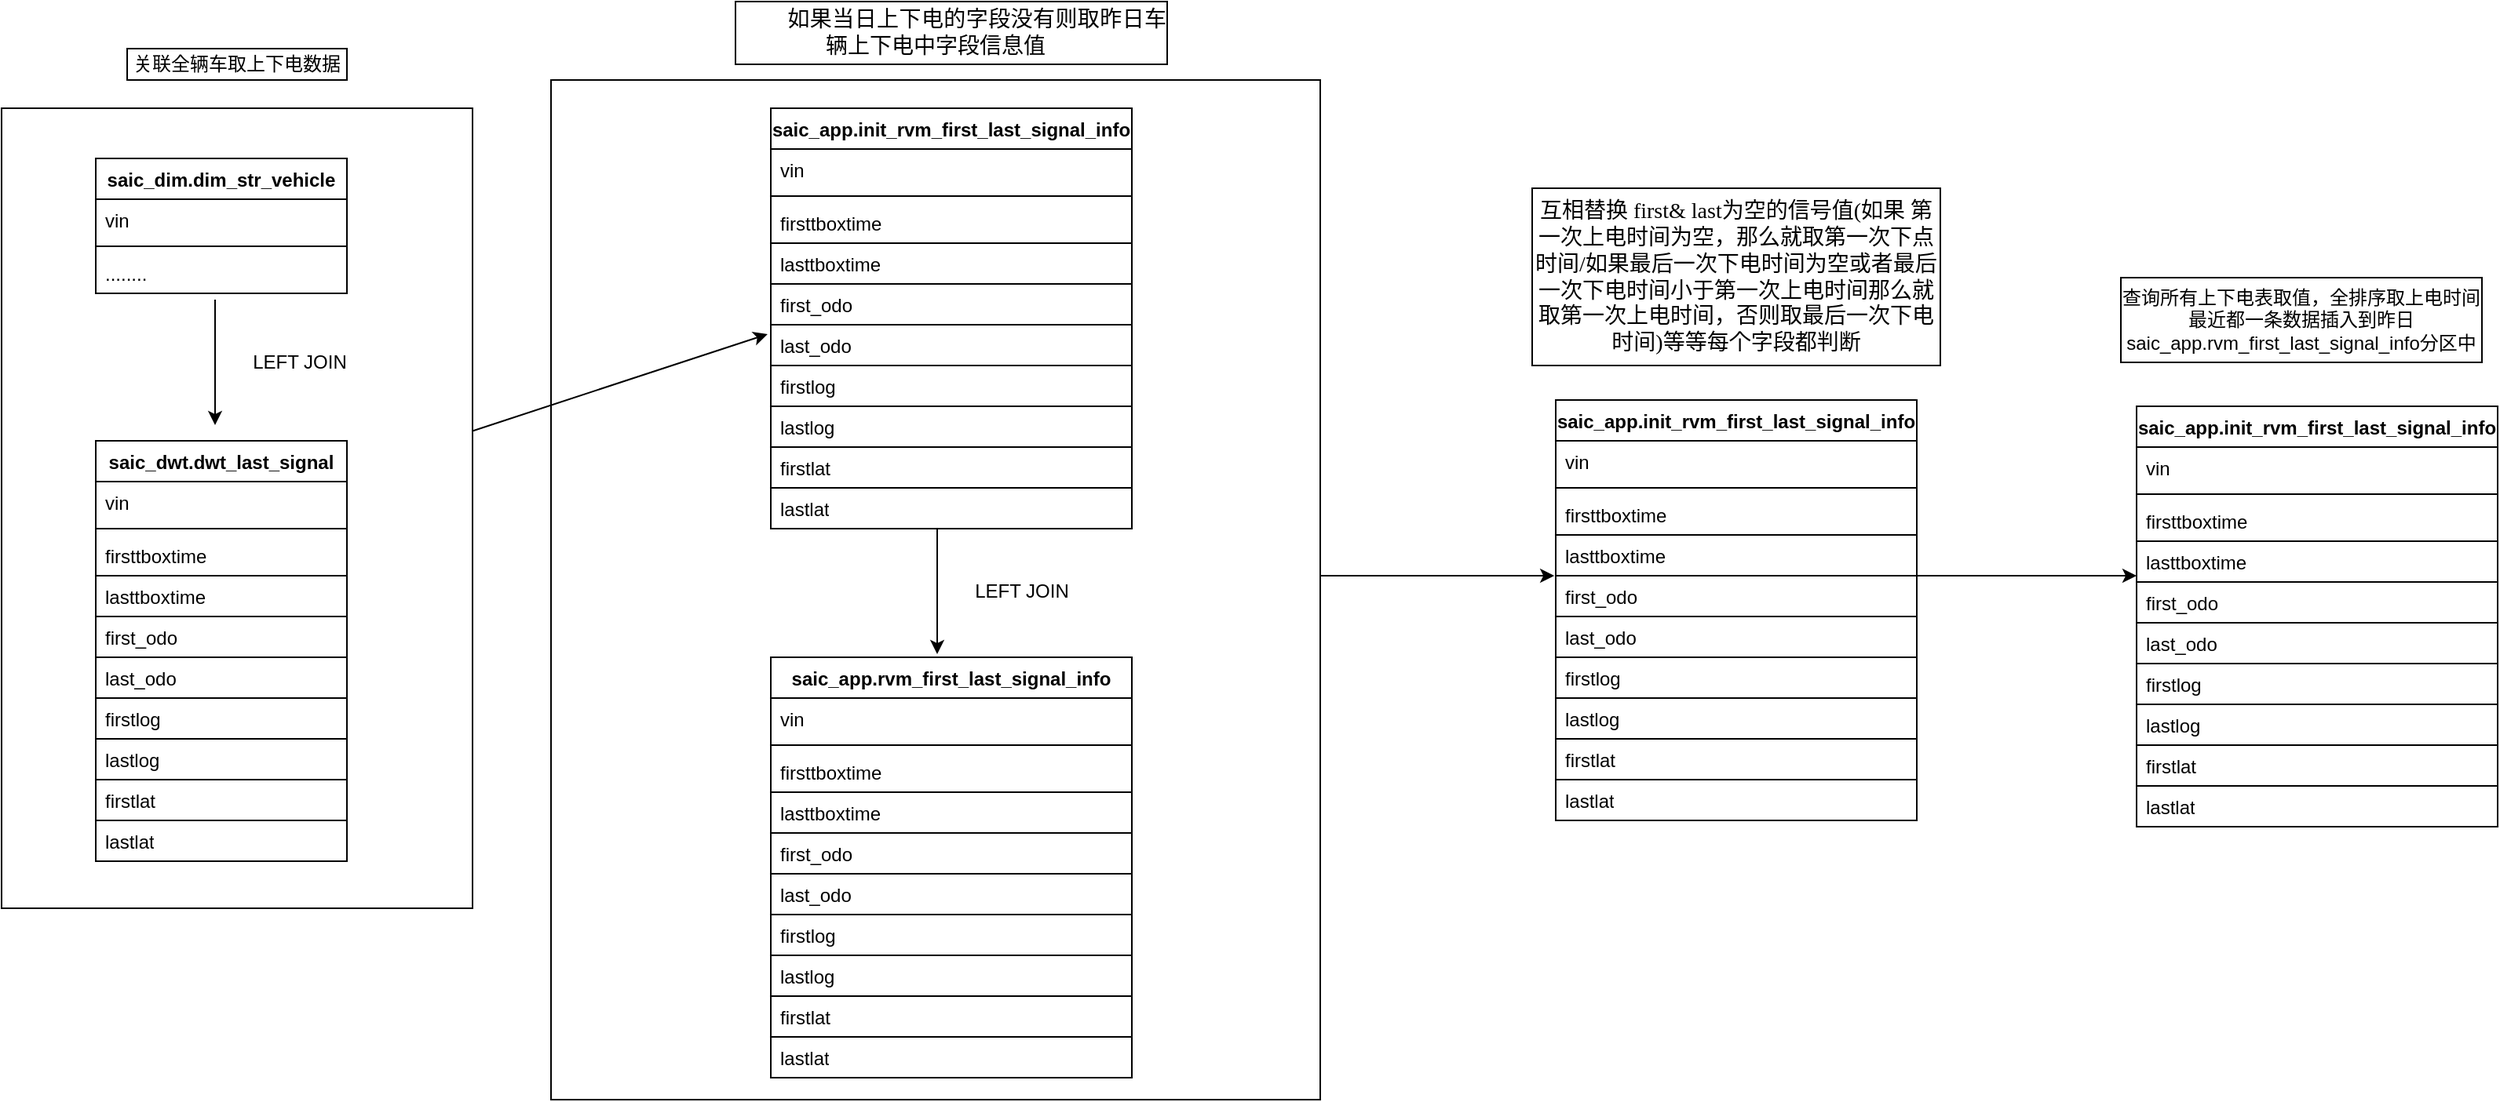 <mxfile version="21.7.2" type="github">
  <diagram name="第 1 页" id="tLHabkSQr1P3b43YkIMk">
    <mxGraphModel dx="1434" dy="703" grid="1" gridSize="10" guides="1" tooltips="1" connect="1" arrows="1" fold="1" page="1" pageScale="1" pageWidth="827" pageHeight="1169" math="0" shadow="0">
      <root>
        <mxCell id="0" />
        <mxCell id="1" parent="0" />
        <mxCell id="29SXOApHq68RdFc1kGAG-2" value="saic_dim.dim_str_vehicle" style="swimlane;fontStyle=1;align=center;verticalAlign=top;childLayout=stackLayout;horizontal=1;startSize=26;horizontalStack=0;resizeParent=1;resizeParentMax=0;resizeLast=0;collapsible=1;marginBottom=0;whiteSpace=wrap;html=1;" vertex="1" parent="1">
          <mxGeometry x="80" y="220" width="160" height="86" as="geometry" />
        </mxCell>
        <mxCell id="29SXOApHq68RdFc1kGAG-3" value="vin" style="text;strokeColor=none;fillColor=none;align=left;verticalAlign=top;spacingLeft=4;spacingRight=4;overflow=hidden;rotatable=0;points=[[0,0.5],[1,0.5]];portConstraint=eastwest;whiteSpace=wrap;html=1;" vertex="1" parent="29SXOApHq68RdFc1kGAG-2">
          <mxGeometry y="26" width="160" height="26" as="geometry" />
        </mxCell>
        <mxCell id="29SXOApHq68RdFc1kGAG-4" value="" style="line;strokeWidth=1;fillColor=none;align=left;verticalAlign=middle;spacingTop=-1;spacingLeft=3;spacingRight=3;rotatable=0;labelPosition=right;points=[];portConstraint=eastwest;strokeColor=inherit;" vertex="1" parent="29SXOApHq68RdFc1kGAG-2">
          <mxGeometry y="52" width="160" height="8" as="geometry" />
        </mxCell>
        <mxCell id="29SXOApHq68RdFc1kGAG-5" value="........" style="text;strokeColor=none;fillColor=none;align=left;verticalAlign=top;spacingLeft=4;spacingRight=4;overflow=hidden;rotatable=0;points=[[0,0.5],[1,0.5]];portConstraint=eastwest;whiteSpace=wrap;html=1;" vertex="1" parent="29SXOApHq68RdFc1kGAG-2">
          <mxGeometry y="60" width="160" height="26" as="geometry" />
        </mxCell>
        <mxCell id="29SXOApHq68RdFc1kGAG-6" value="saic_dwt.dwt_last_signal" style="swimlane;fontStyle=1;align=center;verticalAlign=top;childLayout=stackLayout;horizontal=1;startSize=26;horizontalStack=0;resizeParent=1;resizeParentMax=0;resizeLast=0;collapsible=1;marginBottom=0;whiteSpace=wrap;html=1;" vertex="1" parent="1">
          <mxGeometry x="80" y="400" width="160" height="86" as="geometry" />
        </mxCell>
        <mxCell id="29SXOApHq68RdFc1kGAG-7" value="vin" style="text;strokeColor=none;fillColor=none;align=left;verticalAlign=top;spacingLeft=4;spacingRight=4;overflow=hidden;rotatable=0;points=[[0,0.5],[1,0.5]];portConstraint=eastwest;whiteSpace=wrap;html=1;" vertex="1" parent="29SXOApHq68RdFc1kGAG-6">
          <mxGeometry y="26" width="160" height="26" as="geometry" />
        </mxCell>
        <mxCell id="29SXOApHq68RdFc1kGAG-8" value="" style="line;strokeWidth=1;fillColor=none;align=left;verticalAlign=middle;spacingTop=-1;spacingLeft=3;spacingRight=3;rotatable=0;labelPosition=right;points=[];portConstraint=eastwest;strokeColor=inherit;" vertex="1" parent="29SXOApHq68RdFc1kGAG-6">
          <mxGeometry y="52" width="160" height="8" as="geometry" />
        </mxCell>
        <mxCell id="29SXOApHq68RdFc1kGAG-9" value="firsttboxtime" style="text;strokeColor=none;fillColor=none;align=left;verticalAlign=top;spacingLeft=4;spacingRight=4;overflow=hidden;rotatable=0;points=[[0,0.5],[1,0.5]];portConstraint=eastwest;whiteSpace=wrap;html=1;" vertex="1" parent="29SXOApHq68RdFc1kGAG-6">
          <mxGeometry y="60" width="160" height="26" as="geometry" />
        </mxCell>
        <mxCell id="29SXOApHq68RdFc1kGAG-12" value="lasttboxtime" style="text;strokeColor=default;fillColor=none;align=left;verticalAlign=top;spacingLeft=4;spacingRight=4;overflow=hidden;rotatable=0;points=[[0,0.5],[1,0.5]];portConstraint=eastwest;whiteSpace=wrap;html=1;" vertex="1" parent="1">
          <mxGeometry x="80" y="486" width="160" height="26" as="geometry" />
        </mxCell>
        <mxCell id="29SXOApHq68RdFc1kGAG-13" value="first_odo" style="text;strokeColor=default;fillColor=none;align=left;verticalAlign=top;spacingLeft=4;spacingRight=4;overflow=hidden;rotatable=0;points=[[0,0.5],[1,0.5]];portConstraint=eastwest;whiteSpace=wrap;html=1;" vertex="1" parent="1">
          <mxGeometry x="80" y="512" width="160" height="26" as="geometry" />
        </mxCell>
        <mxCell id="29SXOApHq68RdFc1kGAG-14" value="last_odo" style="text;strokeColor=default;fillColor=none;align=left;verticalAlign=top;spacingLeft=4;spacingRight=4;overflow=hidden;rotatable=0;points=[[0,0.5],[1,0.5]];portConstraint=eastwest;whiteSpace=wrap;html=1;" vertex="1" parent="1">
          <mxGeometry x="80" y="538" width="160" height="26" as="geometry" />
        </mxCell>
        <mxCell id="29SXOApHq68RdFc1kGAG-15" value="firstlog" style="text;strokeColor=default;fillColor=none;align=left;verticalAlign=top;spacingLeft=4;spacingRight=4;overflow=hidden;rotatable=0;points=[[0,0.5],[1,0.5]];portConstraint=eastwest;whiteSpace=wrap;html=1;" vertex="1" parent="1">
          <mxGeometry x="80" y="564" width="160" height="26" as="geometry" />
        </mxCell>
        <mxCell id="29SXOApHq68RdFc1kGAG-16" value="lastlog" style="text;strokeColor=default;fillColor=none;align=left;verticalAlign=top;spacingLeft=4;spacingRight=4;overflow=hidden;rotatable=0;points=[[0,0.5],[1,0.5]];portConstraint=eastwest;whiteSpace=wrap;html=1;" vertex="1" parent="1">
          <mxGeometry x="80" y="590" width="160" height="26" as="geometry" />
        </mxCell>
        <mxCell id="29SXOApHq68RdFc1kGAG-17" value="firstlat" style="text;strokeColor=default;fillColor=none;align=left;verticalAlign=top;spacingLeft=4;spacingRight=4;overflow=hidden;rotatable=0;points=[[0,0.5],[1,0.5]];portConstraint=eastwest;whiteSpace=wrap;html=1;" vertex="1" parent="1">
          <mxGeometry x="80" y="616" width="160" height="26" as="geometry" />
        </mxCell>
        <mxCell id="29SXOApHq68RdFc1kGAG-18" value="lastlat" style="text;strokeColor=default;fillColor=none;align=left;verticalAlign=top;spacingLeft=4;spacingRight=4;overflow=hidden;rotatable=0;points=[[0,0.5],[1,0.5]];portConstraint=eastwest;whiteSpace=wrap;html=1;" vertex="1" parent="1">
          <mxGeometry x="80" y="642" width="160" height="26" as="geometry" />
        </mxCell>
        <mxCell id="29SXOApHq68RdFc1kGAG-50" value="" style="endArrow=classic;html=1;rounded=0;" edge="1" parent="1">
          <mxGeometry width="50" height="50" relative="1" as="geometry">
            <mxPoint x="156" y="310" as="sourcePoint" />
            <mxPoint x="156" y="390" as="targetPoint" />
          </mxGeometry>
        </mxCell>
        <mxCell id="29SXOApHq68RdFc1kGAG-51" value="LEFT JOIN" style="text;html=1;strokeColor=none;fillColor=none;align=center;verticalAlign=middle;whiteSpace=wrap;rounded=0;" vertex="1" parent="1">
          <mxGeometry x="150" y="340" width="120" height="20" as="geometry" />
        </mxCell>
        <mxCell id="29SXOApHq68RdFc1kGAG-52" value="" style="rounded=0;whiteSpace=wrap;html=1;fillColor=none;" vertex="1" parent="1">
          <mxGeometry x="20" y="188" width="300" height="510" as="geometry" />
        </mxCell>
        <mxCell id="29SXOApHq68RdFc1kGAG-68" value="" style="endArrow=classic;html=1;rounded=0;entryX=-0.009;entryY=0.231;entryDx=0;entryDy=0;entryPerimeter=0;" edge="1" parent="1" source="29SXOApHq68RdFc1kGAG-52" target="29SXOApHq68RdFc1kGAG-77">
          <mxGeometry width="50" height="50" relative="1" as="geometry">
            <mxPoint x="310" y="493" as="sourcePoint" />
            <mxPoint x="440" y="443" as="targetPoint" />
          </mxGeometry>
        </mxCell>
        <mxCell id="29SXOApHq68RdFc1kGAG-71" value="saic_app.init_rvm_first_last_signal_info" style="swimlane;fontStyle=1;align=center;verticalAlign=top;childLayout=stackLayout;horizontal=1;startSize=26;horizontalStack=0;resizeParent=1;resizeParentMax=0;resizeLast=0;collapsible=1;marginBottom=0;whiteSpace=wrap;html=1;" vertex="1" parent="1">
          <mxGeometry x="510" y="188" width="230" height="86" as="geometry" />
        </mxCell>
        <mxCell id="29SXOApHq68RdFc1kGAG-72" value="vin" style="text;strokeColor=none;fillColor=none;align=left;verticalAlign=top;spacingLeft=4;spacingRight=4;overflow=hidden;rotatable=0;points=[[0,0.5],[1,0.5]];portConstraint=eastwest;whiteSpace=wrap;html=1;" vertex="1" parent="29SXOApHq68RdFc1kGAG-71">
          <mxGeometry y="26" width="230" height="26" as="geometry" />
        </mxCell>
        <mxCell id="29SXOApHq68RdFc1kGAG-73" value="" style="line;strokeWidth=1;fillColor=none;align=left;verticalAlign=middle;spacingTop=-1;spacingLeft=3;spacingRight=3;rotatable=0;labelPosition=right;points=[];portConstraint=eastwest;strokeColor=inherit;" vertex="1" parent="29SXOApHq68RdFc1kGAG-71">
          <mxGeometry y="52" width="230" height="8" as="geometry" />
        </mxCell>
        <mxCell id="29SXOApHq68RdFc1kGAG-74" value="firsttboxtime" style="text;strokeColor=none;fillColor=none;align=left;verticalAlign=top;spacingLeft=4;spacingRight=4;overflow=hidden;rotatable=0;points=[[0,0.5],[1,0.5]];portConstraint=eastwest;whiteSpace=wrap;html=1;" vertex="1" parent="29SXOApHq68RdFc1kGAG-71">
          <mxGeometry y="60" width="230" height="26" as="geometry" />
        </mxCell>
        <mxCell id="29SXOApHq68RdFc1kGAG-75" value="lasttboxtime" style="text;strokeColor=default;fillColor=none;align=left;verticalAlign=top;spacingLeft=4;spacingRight=4;overflow=hidden;rotatable=0;points=[[0,0.5],[1,0.5]];portConstraint=eastwest;whiteSpace=wrap;html=1;" vertex="1" parent="1">
          <mxGeometry x="510" y="274" width="230" height="26" as="geometry" />
        </mxCell>
        <mxCell id="29SXOApHq68RdFc1kGAG-76" value="first_odo" style="text;strokeColor=default;fillColor=none;align=left;verticalAlign=top;spacingLeft=4;spacingRight=4;overflow=hidden;rotatable=0;points=[[0,0.5],[1,0.5]];portConstraint=eastwest;whiteSpace=wrap;html=1;" vertex="1" parent="1">
          <mxGeometry x="510" y="300" width="230" height="26" as="geometry" />
        </mxCell>
        <mxCell id="29SXOApHq68RdFc1kGAG-77" value="last_odo" style="text;strokeColor=default;fillColor=none;align=left;verticalAlign=top;spacingLeft=4;spacingRight=4;overflow=hidden;rotatable=0;points=[[0,0.5],[1,0.5]];portConstraint=eastwest;whiteSpace=wrap;html=1;" vertex="1" parent="1">
          <mxGeometry x="510" y="326" width="230" height="26" as="geometry" />
        </mxCell>
        <mxCell id="29SXOApHq68RdFc1kGAG-78" value="firstlog" style="text;strokeColor=default;fillColor=none;align=left;verticalAlign=top;spacingLeft=4;spacingRight=4;overflow=hidden;rotatable=0;points=[[0,0.5],[1,0.5]];portConstraint=eastwest;whiteSpace=wrap;html=1;" vertex="1" parent="1">
          <mxGeometry x="510" y="352" width="230" height="26" as="geometry" />
        </mxCell>
        <mxCell id="29SXOApHq68RdFc1kGAG-79" value="lastlog" style="text;strokeColor=default;fillColor=none;align=left;verticalAlign=top;spacingLeft=4;spacingRight=4;overflow=hidden;rotatable=0;points=[[0,0.5],[1,0.5]];portConstraint=eastwest;whiteSpace=wrap;html=1;" vertex="1" parent="1">
          <mxGeometry x="510" y="378" width="230" height="26" as="geometry" />
        </mxCell>
        <mxCell id="29SXOApHq68RdFc1kGAG-80" value="firstlat" style="text;strokeColor=default;fillColor=none;align=left;verticalAlign=top;spacingLeft=4;spacingRight=4;overflow=hidden;rotatable=0;points=[[0,0.5],[1,0.5]];portConstraint=eastwest;whiteSpace=wrap;html=1;" vertex="1" parent="1">
          <mxGeometry x="510" y="404" width="230" height="26" as="geometry" />
        </mxCell>
        <mxCell id="29SXOApHq68RdFc1kGAG-81" value="lastlat" style="text;strokeColor=default;fillColor=none;align=left;verticalAlign=top;spacingLeft=4;spacingRight=4;overflow=hidden;rotatable=0;points=[[0,0.5],[1,0.5]];portConstraint=eastwest;whiteSpace=wrap;html=1;" vertex="1" parent="1">
          <mxGeometry x="510" y="430" width="230" height="26" as="geometry" />
        </mxCell>
        <mxCell id="29SXOApHq68RdFc1kGAG-82" value="saic_app.rvm_first_last_signal_info" style="swimlane;fontStyle=1;align=center;verticalAlign=top;childLayout=stackLayout;horizontal=1;startSize=26;horizontalStack=0;resizeParent=1;resizeParentMax=0;resizeLast=0;collapsible=1;marginBottom=0;whiteSpace=wrap;html=1;" vertex="1" parent="1">
          <mxGeometry x="510" y="538" width="230" height="86" as="geometry" />
        </mxCell>
        <mxCell id="29SXOApHq68RdFc1kGAG-83" value="vin" style="text;strokeColor=none;fillColor=none;align=left;verticalAlign=top;spacingLeft=4;spacingRight=4;overflow=hidden;rotatable=0;points=[[0,0.5],[1,0.5]];portConstraint=eastwest;whiteSpace=wrap;html=1;" vertex="1" parent="29SXOApHq68RdFc1kGAG-82">
          <mxGeometry y="26" width="230" height="26" as="geometry" />
        </mxCell>
        <mxCell id="29SXOApHq68RdFc1kGAG-84" value="" style="line;strokeWidth=1;fillColor=none;align=left;verticalAlign=middle;spacingTop=-1;spacingLeft=3;spacingRight=3;rotatable=0;labelPosition=right;points=[];portConstraint=eastwest;strokeColor=inherit;" vertex="1" parent="29SXOApHq68RdFc1kGAG-82">
          <mxGeometry y="52" width="230" height="8" as="geometry" />
        </mxCell>
        <mxCell id="29SXOApHq68RdFc1kGAG-85" value="firsttboxtime" style="text;strokeColor=none;fillColor=none;align=left;verticalAlign=top;spacingLeft=4;spacingRight=4;overflow=hidden;rotatable=0;points=[[0,0.5],[1,0.5]];portConstraint=eastwest;whiteSpace=wrap;html=1;" vertex="1" parent="29SXOApHq68RdFc1kGAG-82">
          <mxGeometry y="60" width="230" height="26" as="geometry" />
        </mxCell>
        <mxCell id="29SXOApHq68RdFc1kGAG-93" value="lasttboxtime" style="text;strokeColor=default;fillColor=none;align=left;verticalAlign=top;spacingLeft=4;spacingRight=4;overflow=hidden;rotatable=0;points=[[0,0.5],[1,0.5]];portConstraint=eastwest;whiteSpace=wrap;html=1;" vertex="1" parent="1">
          <mxGeometry x="510" y="624" width="230" height="26" as="geometry" />
        </mxCell>
        <mxCell id="29SXOApHq68RdFc1kGAG-94" value="first_odo" style="text;strokeColor=default;fillColor=none;align=left;verticalAlign=top;spacingLeft=4;spacingRight=4;overflow=hidden;rotatable=0;points=[[0,0.5],[1,0.5]];portConstraint=eastwest;whiteSpace=wrap;html=1;" vertex="1" parent="1">
          <mxGeometry x="510" y="650" width="230" height="26" as="geometry" />
        </mxCell>
        <mxCell id="29SXOApHq68RdFc1kGAG-95" value="firstlog" style="text;strokeColor=default;fillColor=none;align=left;verticalAlign=top;spacingLeft=4;spacingRight=4;overflow=hidden;rotatable=0;points=[[0,0.5],[1,0.5]];portConstraint=eastwest;whiteSpace=wrap;html=1;" vertex="1" parent="1">
          <mxGeometry x="510" y="702" width="230" height="26" as="geometry" />
        </mxCell>
        <mxCell id="29SXOApHq68RdFc1kGAG-96" value="lastlog" style="text;strokeColor=default;fillColor=none;align=left;verticalAlign=top;spacingLeft=4;spacingRight=4;overflow=hidden;rotatable=0;points=[[0,0.5],[1,0.5]];portConstraint=eastwest;whiteSpace=wrap;html=1;" vertex="1" parent="1">
          <mxGeometry x="510" y="728" width="230" height="26" as="geometry" />
        </mxCell>
        <mxCell id="29SXOApHq68RdFc1kGAG-97" value="firstlat" style="text;strokeColor=default;fillColor=none;align=left;verticalAlign=top;spacingLeft=4;spacingRight=4;overflow=hidden;rotatable=0;points=[[0,0.5],[1,0.5]];portConstraint=eastwest;whiteSpace=wrap;html=1;" vertex="1" parent="1">
          <mxGeometry x="510" y="754" width="230" height="26" as="geometry" />
        </mxCell>
        <mxCell id="29SXOApHq68RdFc1kGAG-98" value="lastlat" style="text;strokeColor=default;fillColor=none;align=left;verticalAlign=top;spacingLeft=4;spacingRight=4;overflow=hidden;rotatable=0;points=[[0,0.5],[1,0.5]];portConstraint=eastwest;whiteSpace=wrap;html=1;" vertex="1" parent="1">
          <mxGeometry x="510" y="780" width="230" height="26" as="geometry" />
        </mxCell>
        <mxCell id="29SXOApHq68RdFc1kGAG-99" value="last_odo" style="text;strokeColor=default;fillColor=none;align=left;verticalAlign=top;spacingLeft=4;spacingRight=4;overflow=hidden;rotatable=0;points=[[0,0.5],[1,0.5]];portConstraint=eastwest;whiteSpace=wrap;html=1;" vertex="1" parent="1">
          <mxGeometry x="510" y="676" width="230" height="26" as="geometry" />
        </mxCell>
        <mxCell id="29SXOApHq68RdFc1kGAG-100" value="" style="endArrow=classic;html=1;rounded=0;" edge="1" parent="1">
          <mxGeometry width="50" height="50" relative="1" as="geometry">
            <mxPoint x="616" y="456" as="sourcePoint" />
            <mxPoint x="616" y="536" as="targetPoint" />
          </mxGeometry>
        </mxCell>
        <mxCell id="29SXOApHq68RdFc1kGAG-101" value="LEFT JOIN" style="text;html=1;strokeColor=none;fillColor=none;align=center;verticalAlign=middle;whiteSpace=wrap;rounded=0;" vertex="1" parent="1">
          <mxGeometry x="610" y="486" width="120" height="20" as="geometry" />
        </mxCell>
        <mxCell id="29SXOApHq68RdFc1kGAG-102" value="" style="rounded=0;whiteSpace=wrap;html=1;fillColor=none;" vertex="1" parent="1">
          <mxGeometry x="370" y="170" width="490" height="650" as="geometry" />
        </mxCell>
        <mxCell id="29SXOApHq68RdFc1kGAG-103" value="saic_app.init_rvm_first_last_signal_info" style="swimlane;fontStyle=1;align=center;verticalAlign=top;childLayout=stackLayout;horizontal=1;startSize=26;horizontalStack=0;resizeParent=1;resizeParentMax=0;resizeLast=0;collapsible=1;marginBottom=0;whiteSpace=wrap;html=1;" vertex="1" parent="1">
          <mxGeometry x="1010" y="374" width="230" height="86" as="geometry" />
        </mxCell>
        <mxCell id="29SXOApHq68RdFc1kGAG-104" value="vin" style="text;strokeColor=none;fillColor=none;align=left;verticalAlign=top;spacingLeft=4;spacingRight=4;overflow=hidden;rotatable=0;points=[[0,0.5],[1,0.5]];portConstraint=eastwest;whiteSpace=wrap;html=1;" vertex="1" parent="29SXOApHq68RdFc1kGAG-103">
          <mxGeometry y="26" width="230" height="26" as="geometry" />
        </mxCell>
        <mxCell id="29SXOApHq68RdFc1kGAG-105" value="" style="line;strokeWidth=1;fillColor=none;align=left;verticalAlign=middle;spacingTop=-1;spacingLeft=3;spacingRight=3;rotatable=0;labelPosition=right;points=[];portConstraint=eastwest;strokeColor=inherit;" vertex="1" parent="29SXOApHq68RdFc1kGAG-103">
          <mxGeometry y="52" width="230" height="8" as="geometry" />
        </mxCell>
        <mxCell id="29SXOApHq68RdFc1kGAG-106" value="firsttboxtime" style="text;strokeColor=none;fillColor=none;align=left;verticalAlign=top;spacingLeft=4;spacingRight=4;overflow=hidden;rotatable=0;points=[[0,0.5],[1,0.5]];portConstraint=eastwest;whiteSpace=wrap;html=1;" vertex="1" parent="29SXOApHq68RdFc1kGAG-103">
          <mxGeometry y="60" width="230" height="26" as="geometry" />
        </mxCell>
        <mxCell id="29SXOApHq68RdFc1kGAG-107" value="lasttboxtime" style="text;strokeColor=default;fillColor=none;align=left;verticalAlign=top;spacingLeft=4;spacingRight=4;overflow=hidden;rotatable=0;points=[[0,0.5],[1,0.5]];portConstraint=eastwest;whiteSpace=wrap;html=1;" vertex="1" parent="1">
          <mxGeometry x="1010" y="460" width="230" height="26" as="geometry" />
        </mxCell>
        <mxCell id="29SXOApHq68RdFc1kGAG-108" value="first_odo" style="text;strokeColor=default;fillColor=none;align=left;verticalAlign=top;spacingLeft=4;spacingRight=4;overflow=hidden;rotatable=0;points=[[0,0.5],[1,0.5]];portConstraint=eastwest;whiteSpace=wrap;html=1;" vertex="1" parent="1">
          <mxGeometry x="1010" y="486" width="230" height="26" as="geometry" />
        </mxCell>
        <mxCell id="29SXOApHq68RdFc1kGAG-109" value="last_odo" style="text;strokeColor=default;fillColor=none;align=left;verticalAlign=top;spacingLeft=4;spacingRight=4;overflow=hidden;rotatable=0;points=[[0,0.5],[1,0.5]];portConstraint=eastwest;whiteSpace=wrap;html=1;" vertex="1" parent="1">
          <mxGeometry x="1010" y="512" width="230" height="26" as="geometry" />
        </mxCell>
        <mxCell id="29SXOApHq68RdFc1kGAG-110" value="firstlog" style="text;strokeColor=default;fillColor=none;align=left;verticalAlign=top;spacingLeft=4;spacingRight=4;overflow=hidden;rotatable=0;points=[[0,0.5],[1,0.5]];portConstraint=eastwest;whiteSpace=wrap;html=1;" vertex="1" parent="1">
          <mxGeometry x="1010" y="538" width="230" height="26" as="geometry" />
        </mxCell>
        <mxCell id="29SXOApHq68RdFc1kGAG-111" value="lastlog" style="text;strokeColor=default;fillColor=none;align=left;verticalAlign=top;spacingLeft=4;spacingRight=4;overflow=hidden;rotatable=0;points=[[0,0.5],[1,0.5]];portConstraint=eastwest;whiteSpace=wrap;html=1;" vertex="1" parent="1">
          <mxGeometry x="1010" y="564" width="230" height="26" as="geometry" />
        </mxCell>
        <mxCell id="29SXOApHq68RdFc1kGAG-112" value="firstlat" style="text;strokeColor=default;fillColor=none;align=left;verticalAlign=top;spacingLeft=4;spacingRight=4;overflow=hidden;rotatable=0;points=[[0,0.5],[1,0.5]];portConstraint=eastwest;whiteSpace=wrap;html=1;" vertex="1" parent="1">
          <mxGeometry x="1010" y="590" width="230" height="26" as="geometry" />
        </mxCell>
        <mxCell id="29SXOApHq68RdFc1kGAG-113" value="lastlat" style="text;strokeColor=default;fillColor=none;align=left;verticalAlign=top;spacingLeft=4;spacingRight=4;overflow=hidden;rotatable=0;points=[[0,0.5],[1,0.5]];portConstraint=eastwest;whiteSpace=wrap;html=1;" vertex="1" parent="1">
          <mxGeometry x="1010" y="616" width="230" height="26" as="geometry" />
        </mxCell>
        <mxCell id="29SXOApHq68RdFc1kGAG-114" value="" style="endArrow=classic;html=1;rounded=0;entryX=-0.004;entryY=0;entryDx=0;entryDy=0;entryPerimeter=0;" edge="1" parent="1" target="29SXOApHq68RdFc1kGAG-108">
          <mxGeometry width="50" height="50" relative="1" as="geometry">
            <mxPoint x="860" y="486" as="sourcePoint" />
            <mxPoint x="1048" y="424" as="targetPoint" />
          </mxGeometry>
        </mxCell>
        <mxCell id="29SXOApHq68RdFc1kGAG-115" value="saic_app.init_rvm_first_last_signal_info" style="swimlane;fontStyle=1;align=center;verticalAlign=top;childLayout=stackLayout;horizontal=1;startSize=26;horizontalStack=0;resizeParent=1;resizeParentMax=0;resizeLast=0;collapsible=1;marginBottom=0;whiteSpace=wrap;html=1;" vertex="1" parent="1">
          <mxGeometry x="1380" y="378" width="230" height="86" as="geometry" />
        </mxCell>
        <mxCell id="29SXOApHq68RdFc1kGAG-116" value="vin" style="text;strokeColor=none;fillColor=none;align=left;verticalAlign=top;spacingLeft=4;spacingRight=4;overflow=hidden;rotatable=0;points=[[0,0.5],[1,0.5]];portConstraint=eastwest;whiteSpace=wrap;html=1;" vertex="1" parent="29SXOApHq68RdFc1kGAG-115">
          <mxGeometry y="26" width="230" height="26" as="geometry" />
        </mxCell>
        <mxCell id="29SXOApHq68RdFc1kGAG-117" value="" style="line;strokeWidth=1;fillColor=none;align=left;verticalAlign=middle;spacingTop=-1;spacingLeft=3;spacingRight=3;rotatable=0;labelPosition=right;points=[];portConstraint=eastwest;strokeColor=inherit;" vertex="1" parent="29SXOApHq68RdFc1kGAG-115">
          <mxGeometry y="52" width="230" height="8" as="geometry" />
        </mxCell>
        <mxCell id="29SXOApHq68RdFc1kGAG-118" value="firsttboxtime" style="text;strokeColor=none;fillColor=none;align=left;verticalAlign=top;spacingLeft=4;spacingRight=4;overflow=hidden;rotatable=0;points=[[0,0.5],[1,0.5]];portConstraint=eastwest;whiteSpace=wrap;html=1;" vertex="1" parent="29SXOApHq68RdFc1kGAG-115">
          <mxGeometry y="60" width="230" height="26" as="geometry" />
        </mxCell>
        <mxCell id="29SXOApHq68RdFc1kGAG-119" value="lasttboxtime" style="text;strokeColor=default;fillColor=none;align=left;verticalAlign=top;spacingLeft=4;spacingRight=4;overflow=hidden;rotatable=0;points=[[0,0.5],[1,0.5]];portConstraint=eastwest;whiteSpace=wrap;html=1;" vertex="1" parent="1">
          <mxGeometry x="1380" y="464" width="230" height="26" as="geometry" />
        </mxCell>
        <mxCell id="29SXOApHq68RdFc1kGAG-120" value="first_odo" style="text;strokeColor=default;fillColor=none;align=left;verticalAlign=top;spacingLeft=4;spacingRight=4;overflow=hidden;rotatable=0;points=[[0,0.5],[1,0.5]];portConstraint=eastwest;whiteSpace=wrap;html=1;" vertex="1" parent="1">
          <mxGeometry x="1380" y="490" width="230" height="26" as="geometry" />
        </mxCell>
        <mxCell id="29SXOApHq68RdFc1kGAG-121" value="last_odo" style="text;strokeColor=default;fillColor=none;align=left;verticalAlign=top;spacingLeft=4;spacingRight=4;overflow=hidden;rotatable=0;points=[[0,0.5],[1,0.5]];portConstraint=eastwest;whiteSpace=wrap;html=1;" vertex="1" parent="1">
          <mxGeometry x="1380" y="516" width="230" height="26" as="geometry" />
        </mxCell>
        <mxCell id="29SXOApHq68RdFc1kGAG-122" value="firstlog" style="text;strokeColor=default;fillColor=none;align=left;verticalAlign=top;spacingLeft=4;spacingRight=4;overflow=hidden;rotatable=0;points=[[0,0.5],[1,0.5]];portConstraint=eastwest;whiteSpace=wrap;html=1;" vertex="1" parent="1">
          <mxGeometry x="1380" y="542" width="230" height="26" as="geometry" />
        </mxCell>
        <mxCell id="29SXOApHq68RdFc1kGAG-123" value="lastlog" style="text;strokeColor=default;fillColor=none;align=left;verticalAlign=top;spacingLeft=4;spacingRight=4;overflow=hidden;rotatable=0;points=[[0,0.5],[1,0.5]];portConstraint=eastwest;whiteSpace=wrap;html=1;" vertex="1" parent="1">
          <mxGeometry x="1380" y="568" width="230" height="26" as="geometry" />
        </mxCell>
        <mxCell id="29SXOApHq68RdFc1kGAG-124" value="firstlat" style="text;strokeColor=default;fillColor=none;align=left;verticalAlign=top;spacingLeft=4;spacingRight=4;overflow=hidden;rotatable=0;points=[[0,0.5],[1,0.5]];portConstraint=eastwest;whiteSpace=wrap;html=1;" vertex="1" parent="1">
          <mxGeometry x="1380" y="594" width="230" height="26" as="geometry" />
        </mxCell>
        <mxCell id="29SXOApHq68RdFc1kGAG-125" value="lastlat" style="text;strokeColor=default;fillColor=none;align=left;verticalAlign=top;spacingLeft=4;spacingRight=4;overflow=hidden;rotatable=0;points=[[0,0.5],[1,0.5]];portConstraint=eastwest;whiteSpace=wrap;html=1;" vertex="1" parent="1">
          <mxGeometry x="1380" y="620" width="230" height="26" as="geometry" />
        </mxCell>
        <mxCell id="29SXOApHq68RdFc1kGAG-126" value="" style="endArrow=classic;html=1;rounded=0;entryX=-0.004;entryY=0;entryDx=0;entryDy=0;entryPerimeter=0;" edge="1" parent="1">
          <mxGeometry width="50" height="50" relative="1" as="geometry">
            <mxPoint x="1231" y="486" as="sourcePoint" />
            <mxPoint x="1380" y="486" as="targetPoint" />
          </mxGeometry>
        </mxCell>
        <mxCell id="29SXOApHq68RdFc1kGAG-129" value="关联全辆车取上下电数据" style="text;html=1;strokeColor=default;fillColor=none;align=center;verticalAlign=middle;whiteSpace=wrap;rounded=0;" vertex="1" parent="1">
          <mxGeometry x="100" y="150" width="140" height="20" as="geometry" />
        </mxCell>
        <mxCell id="29SXOApHq68RdFc1kGAG-130" value="&lt;p style=&quot;margin: 0pt 0pt 0.0pt 42pt; text-align: justify; font-family: Calibri; font-size: 10.5pt; text-indent: -21pt;&quot; class=&quot;MsoNormal&quot;&gt;&amp;nbsp;&lt;span style=&quot;font-size: 10.5pt;&quot;&gt;&lt;font face=&quot;宋体&quot;&gt;如果当日&lt;/font&gt;&lt;/span&gt;&lt;span style=&quot;font-family: 宋体; font-size: 10.5pt;&quot;&gt;上下电的字段没有&lt;/span&gt;&lt;span style=&quot;font-size: 10.5pt;&quot;&gt;&lt;font face=&quot;宋体&quot;&gt;则取昨日车辆上下电&lt;/font&gt;&lt;/span&gt;&lt;span style=&quot;font-family: 宋体; font-size: 10.5pt;&quot;&gt;中字段&lt;/span&gt;&lt;span style=&quot;font-size: 10.5pt;&quot;&gt;&lt;font face=&quot;宋体&quot;&gt;信息值&lt;/font&gt;&lt;/span&gt;&lt;span style=&quot;font-size: 10.5pt;&quot;&gt;&lt;/span&gt;&lt;/p&gt;" style="text;html=1;strokeColor=default;fillColor=none;align=center;verticalAlign=middle;whiteSpace=wrap;rounded=0;" vertex="1" parent="1">
          <mxGeometry x="487.5" y="120" width="275" height="40" as="geometry" />
        </mxCell>
        <mxCell id="29SXOApHq68RdFc1kGAG-132" value="&lt;p class=&quot;MsoNormal&quot;&gt;&lt;span style=&quot;mso-spacerun:&#39;yes&#39;;font-family:Calibri;mso-fareast-font-family:宋体;&#xa;mso-bidi-font-family:&#39;Times New Roman&#39;;font-size:10.5pt;mso-font-kerning:1.0pt;&quot;&gt;&lt;font face=&quot;宋体&quot;&gt;互相替换&lt;/font&gt; first&amp;amp; last&lt;font face=&quot;宋体&quot;&gt;为空的信号值&lt;/font&gt;&lt;font face=&quot;Calibri&quot;&gt;(&lt;/font&gt;&lt;/span&gt;&lt;span style=&quot;mso-spacerun:&#39;yes&#39;;font-family:宋体;mso-ascii-font-family:Calibri;&#xa;mso-hansi-font-family:Calibri;mso-bidi-font-family:&#39;Times New Roman&#39;;font-size:10.5pt;&#xa;mso-font-kerning:1.0pt;&quot;&gt;&lt;font face=&quot;宋体&quot;&gt;如果&lt;/font&gt; &lt;font face=&quot;宋体&quot;&gt;第一次上电时间为空，那么就取第一次下点时间&lt;/font&gt;&lt;font face=&quot;Calibri&quot;&gt;/&lt;/font&gt;&lt;font face=&quot;宋体&quot;&gt;如果最后一次下电时间为空或者最后一次下电时间小于第一次上电时间那么就取第一次上电时间，否则取最后一次下电时间&lt;/font&gt;&lt;/span&gt;&lt;span style=&quot;mso-spacerun:&#39;yes&#39;;font-family:Calibri;mso-fareast-font-family:宋体;&#xa;mso-bidi-font-family:&#39;Times New Roman&#39;;font-size:10.5pt;mso-font-kerning:1.0pt;&quot;&gt;)&lt;/span&gt;&lt;span style=&quot;mso-spacerun:&#39;yes&#39;;font-family:宋体;mso-ascii-font-family:Calibri;&#xa;mso-hansi-font-family:Calibri;mso-bidi-font-family:&#39;Times New Roman&#39;;font-size:10.5pt;&#xa;mso-font-kerning:1.0pt;&quot;&gt;&lt;font face=&quot;宋体&quot;&gt;等等每个字段都判断&lt;/font&gt;&lt;/span&gt;&lt;/p&gt;" style="text;html=1;strokeColor=default;fillColor=none;align=center;verticalAlign=middle;whiteSpace=wrap;rounded=0;" vertex="1" parent="1">
          <mxGeometry x="995" y="239" width="260" height="113" as="geometry" />
        </mxCell>
        <mxCell id="29SXOApHq68RdFc1kGAG-135" value="查询所有上下电表取值，全排序取上电时间最近都一条数据插入到昨日saic_app.rvm_first_last_signal_info分区中" style="text;html=1;strokeColor=default;fillColor=none;align=center;verticalAlign=middle;whiteSpace=wrap;rounded=0;" vertex="1" parent="1">
          <mxGeometry x="1370" y="296" width="230" height="54" as="geometry" />
        </mxCell>
      </root>
    </mxGraphModel>
  </diagram>
</mxfile>
